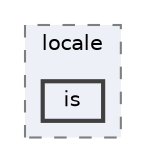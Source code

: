 digraph "C:/Users/LukeMabie/documents/Development/Password_Saver_Using_Django-master/venv/Lib/site-packages/django/conf/locale/is"
{
 // LATEX_PDF_SIZE
  bgcolor="transparent";
  edge [fontname=Helvetica,fontsize=10,labelfontname=Helvetica,labelfontsize=10];
  node [fontname=Helvetica,fontsize=10,shape=box,height=0.2,width=0.4];
  compound=true
  subgraph clusterdir_6ae4708f427b9ff73e5313b131df1071 {
    graph [ bgcolor="#edf0f7", pencolor="grey50", label="locale", fontname=Helvetica,fontsize=10 style="filled,dashed", URL="dir_6ae4708f427b9ff73e5313b131df1071.html",tooltip=""]
  dir_9eb6696d85d15373842089472e12e31d [label="is", fillcolor="#edf0f7", color="grey25", style="filled,bold", URL="dir_9eb6696d85d15373842089472e12e31d.html",tooltip=""];
  }
}
